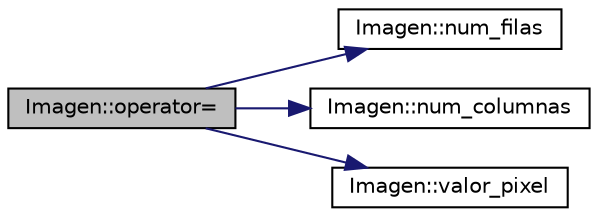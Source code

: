 digraph "Imagen::operator="
{
  edge [fontname="Helvetica",fontsize="10",labelfontname="Helvetica",labelfontsize="10"];
  node [fontname="Helvetica",fontsize="10",shape=record];
  rankdir="LR";
  Node6 [label="Imagen::operator=",height=0.2,width=0.4,color="black", fillcolor="grey75", style="filled", fontcolor="black"];
  Node6 -> Node7 [color="midnightblue",fontsize="10",style="solid",fontname="Helvetica"];
  Node7 [label="Imagen::num_filas",height=0.2,width=0.4,color="black", fillcolor="white", style="filled",URL="$classImagen.html#a4cb4faa04f5e2913965e43a6a65acfd1",tooltip="Consultor del numero de filas de una imagen. "];
  Node6 -> Node8 [color="midnightblue",fontsize="10",style="solid",fontname="Helvetica"];
  Node8 [label="Imagen::num_columnas",height=0.2,width=0.4,color="black", fillcolor="white", style="filled",URL="$classImagen.html#ac28d55c18064aea2a65e6fcf51d86191",tooltip="Consultor del numero de columnas de una imagen. "];
  Node6 -> Node9 [color="midnightblue",fontsize="10",style="solid",fontname="Helvetica"];
  Node9 [label="Imagen::valor_pixel",height=0.2,width=0.4,color="black", fillcolor="white", style="filled",URL="$classImagen.html#a7d9378695a7fd2dce8092f180e716229",tooltip="Consultar el valor de luminosidad de la casilla (fila, col) de la imagen. "];
}
